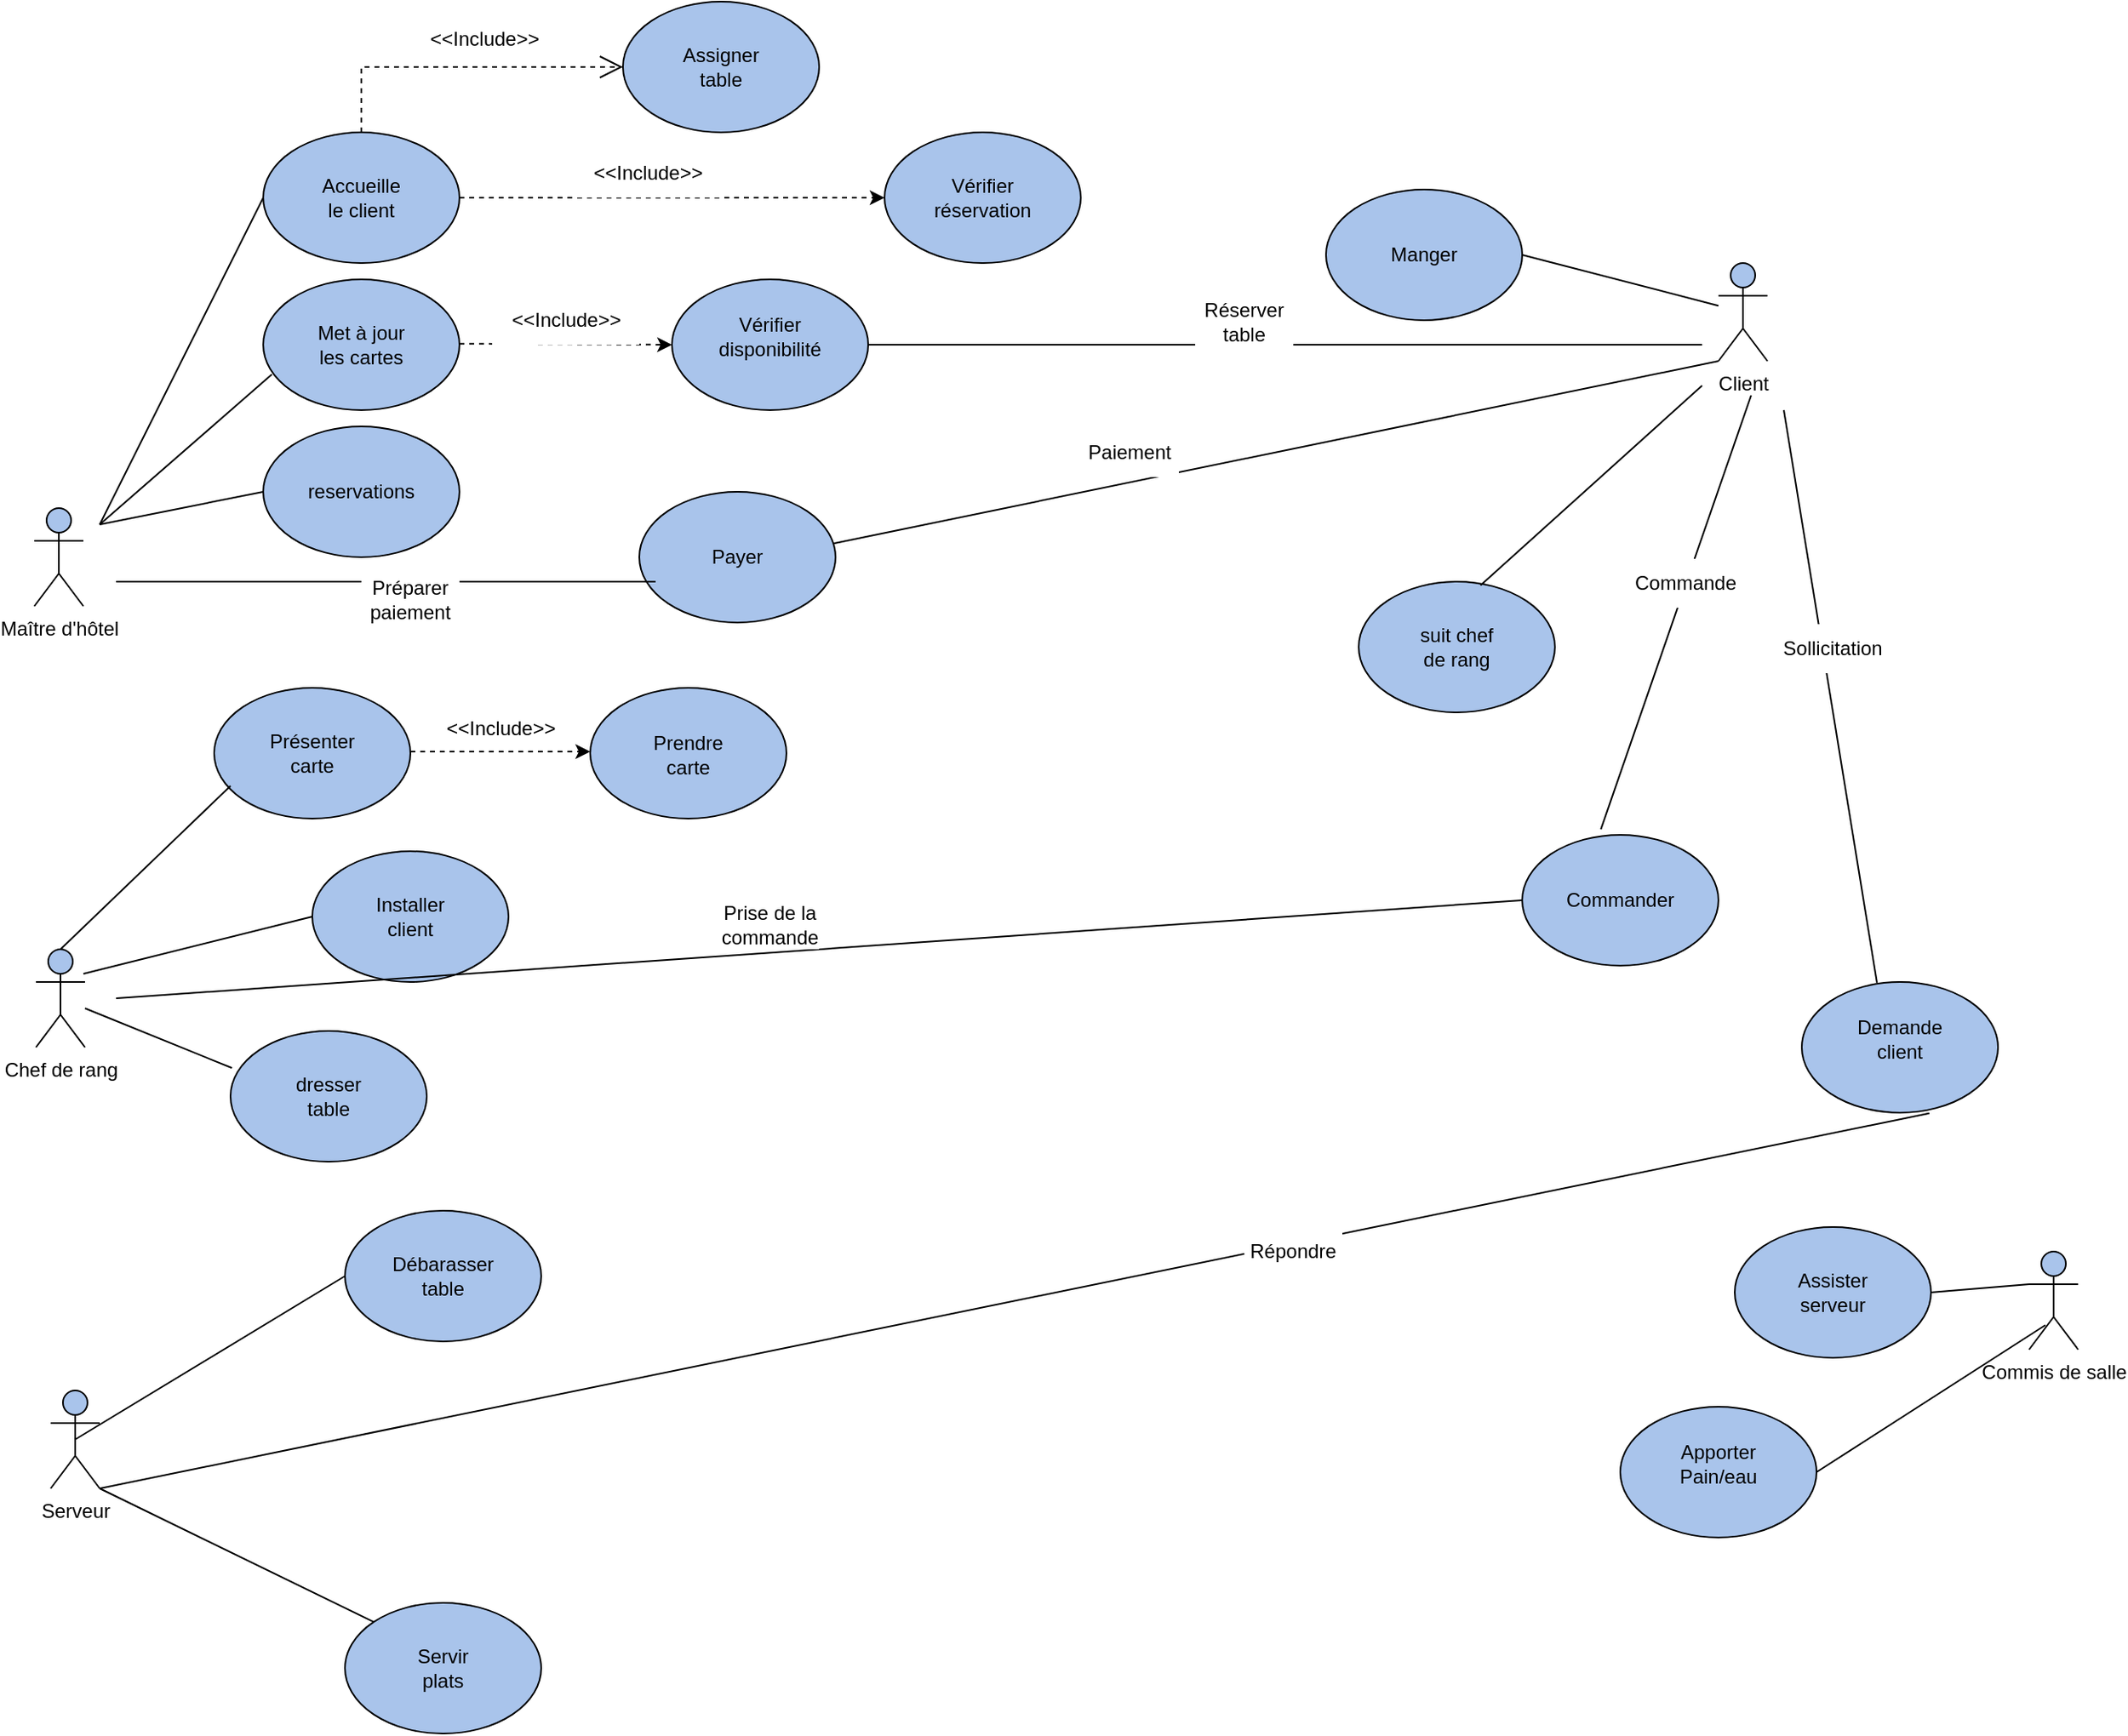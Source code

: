 <mxfile version="24.7.17">
  <diagram name="Page-1" id="WKOngSZHzuvmd_2RqOWL">
    <mxGraphModel dx="4381" dy="1012" grid="1" gridSize="10" guides="1" tooltips="1" connect="1" arrows="1" fold="1" page="1" pageScale="1" pageWidth="2339" pageHeight="3300" math="0" shadow="0">
      <root>
        <mxCell id="0" />
        <mxCell id="1" parent="0" />
        <mxCell id="QJltSQwK1lFXKoooa8Jk-1" value="Maître d&#39;hôtel" style="shape=umlActor;verticalLabelPosition=bottom;verticalAlign=top;html=1;outlineConnect=0;fillColor=#A9C4EB;" parent="1" vertex="1">
          <mxGeometry x="-2310" y="340" width="30" height="60" as="geometry" />
        </mxCell>
        <mxCell id="QJltSQwK1lFXKoooa8Jk-5" value="" style="ellipse;whiteSpace=wrap;html=1;fillColor=#A9C4EB;" parent="1" vertex="1">
          <mxGeometry x="-2170" y="110" width="120" height="80" as="geometry" />
        </mxCell>
        <mxCell id="QJltSQwK1lFXKoooa8Jk-6" value="Accueille le client" style="text;html=1;align=center;verticalAlign=middle;whiteSpace=wrap;rounded=0;fillColor=#A9C4EB;" parent="1" vertex="1">
          <mxGeometry x="-2140" y="135" width="60" height="30" as="geometry" />
        </mxCell>
        <mxCell id="QJltSQwK1lFXKoooa8Jk-7" value="" style="ellipse;whiteSpace=wrap;html=1;fillColor=#A9C4EB;" parent="1" vertex="1">
          <mxGeometry x="-2170" y="200" width="120" height="80" as="geometry" />
        </mxCell>
        <mxCell id="QJltSQwK1lFXKoooa8Jk-8" value="Met à jour les cartes" style="text;html=1;align=center;verticalAlign=middle;whiteSpace=wrap;rounded=0;fillColor=#A9C4EB;" parent="1" vertex="1">
          <mxGeometry x="-2140" y="225" width="60" height="30" as="geometry" />
        </mxCell>
        <mxCell id="QJltSQwK1lFXKoooa8Jk-9" value="" style="ellipse;whiteSpace=wrap;html=1;fillColor=#A9C4EB;" parent="1" vertex="1">
          <mxGeometry x="-1940" y="330" width="120" height="80" as="geometry" />
        </mxCell>
        <mxCell id="QJltSQwK1lFXKoooa8Jk-10" value="" style="ellipse;whiteSpace=wrap;html=1;fillColor=#A9C4EB;" parent="1" vertex="1">
          <mxGeometry x="-2170" y="290" width="120" height="80" as="geometry" />
        </mxCell>
        <mxCell id="QJltSQwK1lFXKoooa8Jk-11" value="reservations" style="text;html=1;align=center;verticalAlign=middle;whiteSpace=wrap;rounded=0;fillColor=#A9C4EB;" parent="1" vertex="1">
          <mxGeometry x="-2140" y="315" width="60" height="30" as="geometry" />
        </mxCell>
        <mxCell id="QJltSQwK1lFXKoooa8Jk-13" value="" style="endArrow=none;html=1;rounded=0;entryX=0;entryY=0.5;entryDx=0;entryDy=0;fillColor=#A9C4EB;" parent="1" target="QJltSQwK1lFXKoooa8Jk-5" edge="1">
          <mxGeometry width="50" height="50" relative="1" as="geometry">
            <mxPoint x="-2270" y="350" as="sourcePoint" />
            <mxPoint x="-2220" y="300" as="targetPoint" />
          </mxGeometry>
        </mxCell>
        <mxCell id="QJltSQwK1lFXKoooa8Jk-14" value="" style="endArrow=none;html=1;rounded=0;entryX=0.044;entryY=0.727;entryDx=0;entryDy=0;entryPerimeter=0;fillColor=#A9C4EB;" parent="1" target="QJltSQwK1lFXKoooa8Jk-7" edge="1">
          <mxGeometry width="50" height="50" relative="1" as="geometry">
            <mxPoint x="-2270" y="350" as="sourcePoint" />
            <mxPoint x="-2220" y="300" as="targetPoint" />
          </mxGeometry>
        </mxCell>
        <mxCell id="QJltSQwK1lFXKoooa8Jk-15" value="" style="endArrow=none;html=1;rounded=0;entryX=0;entryY=0.5;entryDx=0;entryDy=0;fillColor=#A9C4EB;" parent="1" target="QJltSQwK1lFXKoooa8Jk-10" edge="1">
          <mxGeometry width="50" height="50" relative="1" as="geometry">
            <mxPoint x="-2270" y="350" as="sourcePoint" />
            <mxPoint x="-2220" y="300" as="targetPoint" />
          </mxGeometry>
        </mxCell>
        <mxCell id="QJltSQwK1lFXKoooa8Jk-16" value="" style="line;strokeWidth=1;fillColor=#A9C4EB;align=left;verticalAlign=middle;spacingTop=-1;spacingLeft=3;spacingRight=3;rotatable=0;labelPosition=right;points=[];portConstraint=eastwest;strokeColor=inherit;" parent="1" vertex="1">
          <mxGeometry x="-2260" y="320" width="330" height="130" as="geometry" />
        </mxCell>
        <mxCell id="QJltSQwK1lFXKoooa8Jk-17" value="Payer" style="text;html=1;align=center;verticalAlign=middle;whiteSpace=wrap;rounded=0;fillColor=#A9C4EB;" parent="1" vertex="1">
          <mxGeometry x="-1910" y="355" width="60" height="30" as="geometry" />
        </mxCell>
        <mxCell id="QJltSQwK1lFXKoooa8Jk-18" value="Préparer paiement" style="text;html=1;align=center;verticalAlign=middle;whiteSpace=wrap;rounded=0;fillColor=#FFFFFF;" parent="1" vertex="1">
          <mxGeometry x="-2110" y="381" width="60" height="30" as="geometry" />
        </mxCell>
        <mxCell id="QJltSQwK1lFXKoooa8Jk-19" value="" style="endArrow=open;endFill=1;endSize=12;html=1;rounded=0;exitX=0.5;exitY=0;exitDx=0;exitDy=0;dashed=1;fillColor=#A9C4EB;" parent="1" source="QJltSQwK1lFXKoooa8Jk-5" edge="1">
          <mxGeometry width="160" relative="1" as="geometry">
            <mxPoint x="-2110" y="90" as="sourcePoint" />
            <mxPoint x="-1950" y="70" as="targetPoint" />
            <Array as="points">
              <mxPoint x="-2110" y="70" />
              <mxPoint x="-2030" y="70" />
            </Array>
          </mxGeometry>
        </mxCell>
        <mxCell id="QJltSQwK1lFXKoooa8Jk-21" value="&amp;lt;&amp;lt;Include&amp;gt;&amp;gt;" style="text;html=1;align=center;verticalAlign=middle;resizable=0;points=[];autosize=1;strokeColor=none;fillColor=#FFFFFF;" parent="1" vertex="1">
          <mxGeometry x="-2080" y="38" width="90" height="30" as="geometry" />
        </mxCell>
        <mxCell id="QJltSQwK1lFXKoooa8Jk-22" value="" style="ellipse;whiteSpace=wrap;html=1;fillColor=#A9C4EB;" parent="1" vertex="1">
          <mxGeometry x="-1950" y="30" width="120" height="80" as="geometry" />
        </mxCell>
        <mxCell id="QJltSQwK1lFXKoooa8Jk-23" value="Assigner table" style="text;html=1;align=center;verticalAlign=middle;whiteSpace=wrap;rounded=0;fillColor=#A9C4EB;" parent="1" vertex="1">
          <mxGeometry x="-1920" y="55" width="60" height="30" as="geometry" />
        </mxCell>
        <mxCell id="QJltSQwK1lFXKoooa8Jk-24" value="" style="ellipse;whiteSpace=wrap;html=1;fillColor=#A9C4EB;" parent="1" vertex="1">
          <mxGeometry x="-1790" y="110" width="120" height="80" as="geometry" />
        </mxCell>
        <mxCell id="QJltSQwK1lFXKoooa8Jk-25" value="Vérifier réservation" style="text;html=1;align=center;verticalAlign=middle;whiteSpace=wrap;rounded=0;fillColor=#A9C4EB;" parent="1" vertex="1">
          <mxGeometry x="-1760" y="135" width="60" height="30" as="geometry" />
        </mxCell>
        <mxCell id="QJltSQwK1lFXKoooa8Jk-26" value="" style="endArrow=classic;html=1;rounded=0;exitX=1;exitY=0.5;exitDx=0;exitDy=0;entryX=0;entryY=0.5;entryDx=0;entryDy=0;dashed=1;fillColor=#A9C4EB;" parent="1" source="QJltSQwK1lFXKoooa8Jk-5" target="QJltSQwK1lFXKoooa8Jk-24" edge="1">
          <mxGeometry width="50" height="50" relative="1" as="geometry">
            <mxPoint x="-1980" y="210" as="sourcePoint" />
            <mxPoint x="-1930" y="160" as="targetPoint" />
          </mxGeometry>
        </mxCell>
        <mxCell id="QJltSQwK1lFXKoooa8Jk-27" value="&amp;lt;&amp;lt;Include&amp;gt;&amp;gt;" style="text;html=1;align=center;verticalAlign=middle;resizable=0;points=[];autosize=1;strokeColor=none;fillColor=#FFFFFF;" parent="1" vertex="1">
          <mxGeometry x="-1980" y="120" width="90" height="30" as="geometry" />
        </mxCell>
        <mxCell id="QJltSQwK1lFXKoooa8Jk-28" value="" style="ellipse;whiteSpace=wrap;html=1;fillColor=#A9C4EB;" parent="1" vertex="1">
          <mxGeometry x="-1920" y="200" width="120" height="80" as="geometry" />
        </mxCell>
        <mxCell id="QJltSQwK1lFXKoooa8Jk-29" value="Vérifier disponibilité" style="text;html=1;align=center;verticalAlign=middle;whiteSpace=wrap;rounded=0;fillColor=#A9C4EB;" parent="1" vertex="1">
          <mxGeometry x="-1890" y="220" width="60" height="30" as="geometry" />
        </mxCell>
        <mxCell id="QJltSQwK1lFXKoooa8Jk-30" value="" style="endArrow=classic;html=1;rounded=0;exitX=1;exitY=0.5;exitDx=0;exitDy=0;dashed=1;fillColor=#A9C4EB;" parent="1" edge="1">
          <mxGeometry width="50" height="50" relative="1" as="geometry">
            <mxPoint x="-2050" y="239.33" as="sourcePoint" />
            <mxPoint x="-1920" y="240" as="targetPoint" />
          </mxGeometry>
        </mxCell>
        <mxCell id="QJltSQwK1lFXKoooa8Jk-31" value="&amp;lt;&amp;lt;Include&amp;gt;&amp;gt;" style="text;html=1;align=center;verticalAlign=middle;resizable=0;points=[];autosize=1;strokeColor=none;fillColor=#FFFFFF;" parent="1" vertex="1">
          <mxGeometry x="-2030" y="210" width="90" height="30" as="geometry" />
        </mxCell>
        <mxCell id="QJltSQwK1lFXKoooa8Jk-32" value="Client" style="shape=umlActor;verticalLabelPosition=bottom;verticalAlign=top;html=1;outlineConnect=0;fillColor=#A9C4EB;" parent="1" vertex="1">
          <mxGeometry x="-1280" y="190" width="30" height="60" as="geometry" />
        </mxCell>
        <mxCell id="QJltSQwK1lFXKoooa8Jk-33" value="" style="ellipse;whiteSpace=wrap;html=1;fillColor=#A9C4EB;" parent="1" vertex="1">
          <mxGeometry x="-1520" y="145" width="120" height="80" as="geometry" />
        </mxCell>
        <mxCell id="QJltSQwK1lFXKoooa8Jk-34" value="Manger" style="text;html=1;align=center;verticalAlign=middle;whiteSpace=wrap;rounded=0;fillColor=#A9C4EB;" parent="1" vertex="1">
          <mxGeometry x="-1490" y="170" width="60" height="30" as="geometry" />
        </mxCell>
        <mxCell id="QJltSQwK1lFXKoooa8Jk-35" value="" style="endArrow=none;html=1;rounded=0;exitX=1;exitY=0.5;exitDx=0;exitDy=0;fillColor=#A9C4EB;" parent="1" source="QJltSQwK1lFXKoooa8Jk-33" target="QJltSQwK1lFXKoooa8Jk-32" edge="1">
          <mxGeometry width="50" height="50" relative="1" as="geometry">
            <mxPoint x="-1400" y="320" as="sourcePoint" />
            <mxPoint x="-1350" y="270" as="targetPoint" />
          </mxGeometry>
        </mxCell>
        <mxCell id="QJltSQwK1lFXKoooa8Jk-36" value="" style="endArrow=none;html=1;rounded=0;exitX=1;exitY=0.5;exitDx=0;exitDy=0;fillColor=#A9C4EB;" parent="1" source="QJltSQwK1lFXKoooa8Jk-28" edge="1">
          <mxGeometry width="50" height="50" relative="1" as="geometry">
            <mxPoint x="-1710" y="210" as="sourcePoint" />
            <mxPoint x="-1290" y="240" as="targetPoint" />
            <Array as="points">
              <mxPoint x="-1340" y="240" />
            </Array>
          </mxGeometry>
        </mxCell>
        <mxCell id="QJltSQwK1lFXKoooa8Jk-37" value="Réserver table" style="text;html=1;align=center;verticalAlign=middle;whiteSpace=wrap;rounded=0;fillColor=#FFFFFF;" parent="1" vertex="1">
          <mxGeometry x="-1600" y="211" width="60" height="30" as="geometry" />
        </mxCell>
        <mxCell id="QJltSQwK1lFXKoooa8Jk-38" value="" style="endArrow=none;html=1;rounded=0;exitX=0.99;exitY=0.395;exitDx=0;exitDy=0;exitPerimeter=0;entryX=0;entryY=1;entryDx=0;entryDy=0;entryPerimeter=0;fillColor=#A9C4EB;" parent="1" source="QJltSQwK1lFXKoooa8Jk-9" target="QJltSQwK1lFXKoooa8Jk-32" edge="1">
          <mxGeometry width="50" height="50" relative="1" as="geometry">
            <mxPoint x="-1570" y="330" as="sourcePoint" />
            <mxPoint x="-1520" y="280" as="targetPoint" />
          </mxGeometry>
        </mxCell>
        <mxCell id="QJltSQwK1lFXKoooa8Jk-39" value="Paiement" style="text;html=1;align=center;verticalAlign=middle;whiteSpace=wrap;rounded=0;fillColor=#FFFFFF;" parent="1" vertex="1">
          <mxGeometry x="-1670" y="291" width="60" height="30" as="geometry" />
        </mxCell>
        <mxCell id="QJltSQwK1lFXKoooa8Jk-40" value="Chef de rang" style="shape=umlActor;verticalLabelPosition=bottom;verticalAlign=top;html=1;outlineConnect=0;fillColor=#A9C4EB;" parent="1" vertex="1">
          <mxGeometry x="-2309" y="610" width="30" height="60" as="geometry" />
        </mxCell>
        <mxCell id="QJltSQwK1lFXKoooa8Jk-41" value="" style="ellipse;whiteSpace=wrap;html=1;fillColor=#A9C4EB;" parent="1" vertex="1">
          <mxGeometry x="-2200" y="450" width="120" height="80" as="geometry" />
        </mxCell>
        <mxCell id="QJltSQwK1lFXKoooa8Jk-42" value="Présenter carte" style="text;html=1;align=center;verticalAlign=middle;whiteSpace=wrap;rounded=0;fillColor=#A9C4EB;" parent="1" vertex="1">
          <mxGeometry x="-2170" y="475" width="60" height="30" as="geometry" />
        </mxCell>
        <mxCell id="QJltSQwK1lFXKoooa8Jk-43" value="" style="ellipse;whiteSpace=wrap;html=1;fillColor=#A9C4EB;" parent="1" vertex="1">
          <mxGeometry x="-1970" y="450" width="120" height="80" as="geometry" />
        </mxCell>
        <mxCell id="QJltSQwK1lFXKoooa8Jk-44" value="Prendre carte" style="text;html=1;align=center;verticalAlign=middle;whiteSpace=wrap;rounded=0;fillColor=#A9C4EB;" parent="1" vertex="1">
          <mxGeometry x="-1940" y="476" width="60" height="30" as="geometry" />
        </mxCell>
        <mxCell id="QJltSQwK1lFXKoooa8Jk-45" value="" style="endArrow=none;html=1;rounded=0;entryX=0.5;entryY=0;entryDx=0;entryDy=0;entryPerimeter=0;fillColor=#A9C4EB;" parent="1" target="QJltSQwK1lFXKoooa8Jk-40" edge="1">
          <mxGeometry width="50" height="50" relative="1" as="geometry">
            <mxPoint x="-2190" y="510" as="sourcePoint" />
            <mxPoint x="-2290" y="580" as="targetPoint" />
          </mxGeometry>
        </mxCell>
        <mxCell id="QJltSQwK1lFXKoooa8Jk-46" value="" style="ellipse;whiteSpace=wrap;html=1;fillColor=#A9C4EB;" parent="1" vertex="1">
          <mxGeometry x="-2140" y="550" width="120" height="80" as="geometry" />
        </mxCell>
        <mxCell id="QJltSQwK1lFXKoooa8Jk-47" value="Installer client" style="text;html=1;align=center;verticalAlign=middle;whiteSpace=wrap;rounded=0;fillColor=#A9C4EB;" parent="1" vertex="1">
          <mxGeometry x="-2110" y="575" width="60" height="30" as="geometry" />
        </mxCell>
        <mxCell id="QJltSQwK1lFXKoooa8Jk-48" value="" style="endArrow=none;html=1;rounded=0;entryX=0;entryY=0.5;entryDx=0;entryDy=0;fillColor=#A9C4EB;" parent="1" target="QJltSQwK1lFXKoooa8Jk-46" edge="1">
          <mxGeometry width="50" height="50" relative="1" as="geometry">
            <mxPoint x="-2280" y="625" as="sourcePoint" />
            <mxPoint x="-2230" y="575" as="targetPoint" />
          </mxGeometry>
        </mxCell>
        <mxCell id="QJltSQwK1lFXKoooa8Jk-49" value="" style="ellipse;whiteSpace=wrap;html=1;fillColor=#A9C4EB;" parent="1" vertex="1">
          <mxGeometry x="-2190" y="660" width="120" height="80" as="geometry" />
        </mxCell>
        <mxCell id="QJltSQwK1lFXKoooa8Jk-50" value="dresser table" style="text;html=1;align=center;verticalAlign=middle;whiteSpace=wrap;rounded=0;fillColor=#A9C4EB;" parent="1" vertex="1">
          <mxGeometry x="-2160" y="685" width="60" height="30" as="geometry" />
        </mxCell>
        <mxCell id="QJltSQwK1lFXKoooa8Jk-51" value="" style="endArrow=none;html=1;rounded=0;entryX=0.007;entryY=0.283;entryDx=0;entryDy=0;entryPerimeter=0;fillColor=#A9C4EB;" parent="1" source="QJltSQwK1lFXKoooa8Jk-40" target="QJltSQwK1lFXKoooa8Jk-49" edge="1">
          <mxGeometry width="50" height="50" relative="1" as="geometry">
            <mxPoint x="-2279" y="690" as="sourcePoint" />
            <mxPoint x="-2208.289" y="640" as="targetPoint" />
          </mxGeometry>
        </mxCell>
        <mxCell id="QJltSQwK1lFXKoooa8Jk-52" value="" style="ellipse;whiteSpace=wrap;html=1;fillColor=#A9C4EB;" parent="1" vertex="1">
          <mxGeometry x="-1500" y="385" width="120" height="80" as="geometry" />
        </mxCell>
        <mxCell id="QJltSQwK1lFXKoooa8Jk-53" value="suit chef de rang" style="text;html=1;align=center;verticalAlign=middle;whiteSpace=wrap;rounded=0;fillColor=#A9C4EB;" parent="1" vertex="1">
          <mxGeometry x="-1470" y="410" width="60" height="30" as="geometry" />
        </mxCell>
        <mxCell id="QJltSQwK1lFXKoooa8Jk-54" value="" style="endArrow=none;html=1;rounded=0;exitX=0.621;exitY=0.028;exitDx=0;exitDy=0;exitPerimeter=0;fillColor=#A9C4EB;" parent="1" source="QJltSQwK1lFXKoooa8Jk-52" edge="1">
          <mxGeometry width="50" height="50" relative="1" as="geometry">
            <mxPoint x="-1340" y="315" as="sourcePoint" />
            <mxPoint x="-1290" y="265" as="targetPoint" />
          </mxGeometry>
        </mxCell>
        <mxCell id="QJltSQwK1lFXKoooa8Jk-55" value="" style="ellipse;whiteSpace=wrap;html=1;fillColor=#A9C4EB;" parent="1" vertex="1">
          <mxGeometry x="-1400" y="540" width="120" height="80" as="geometry" />
        </mxCell>
        <mxCell id="QJltSQwK1lFXKoooa8Jk-56" value="Commander" style="text;html=1;align=center;verticalAlign=middle;whiteSpace=wrap;rounded=0;fillColor=#A9C4EB;" parent="1" vertex="1">
          <mxGeometry x="-1370" y="565" width="60" height="30" as="geometry" />
        </mxCell>
        <mxCell id="QJltSQwK1lFXKoooa8Jk-57" value="" style="endArrow=none;html=1;rounded=0;exitX=0.401;exitY=-0.043;exitDx=0;exitDy=0;exitPerimeter=0;fillColor=#A9C4EB;" parent="1" source="QJltSQwK1lFXKoooa8Jk-55" edge="1">
          <mxGeometry width="50" height="50" relative="1" as="geometry">
            <mxPoint x="-1310" y="321" as="sourcePoint" />
            <mxPoint x="-1260" y="271" as="targetPoint" />
          </mxGeometry>
        </mxCell>
        <mxCell id="QJltSQwK1lFXKoooa8Jk-58" value="Commande" style="text;html=1;align=center;verticalAlign=middle;whiteSpace=wrap;rounded=0;fillColor=#FFFFFF;" parent="1" vertex="1">
          <mxGeometry x="-1330" y="371" width="60" height="30" as="geometry" />
        </mxCell>
        <mxCell id="QJltSQwK1lFXKoooa8Jk-59" value="" style="endArrow=none;html=1;rounded=0;entryX=0;entryY=0.5;entryDx=0;entryDy=0;fillColor=#A9C4EB;" parent="1" target="QJltSQwK1lFXKoooa8Jk-55" edge="1">
          <mxGeometry width="50" height="50" relative="1" as="geometry">
            <mxPoint x="-2260" y="640" as="sourcePoint" />
            <mxPoint x="-1910" y="560" as="targetPoint" />
          </mxGeometry>
        </mxCell>
        <mxCell id="QJltSQwK1lFXKoooa8Jk-60" value="Prise de la commande" style="text;html=1;align=center;verticalAlign=middle;whiteSpace=wrap;rounded=0;fillColor=#FFFFFF;" parent="1" vertex="1">
          <mxGeometry x="-1890" y="580" width="60" height="30" as="geometry" />
        </mxCell>
        <mxCell id="QJltSQwK1lFXKoooa8Jk-61" value="&amp;lt;&amp;lt;Include&amp;gt;&amp;gt;" style="text;html=1;align=center;verticalAlign=middle;resizable=0;points=[];autosize=1;strokeColor=none;fillColor=#FFFFFF;" parent="1" vertex="1">
          <mxGeometry x="-2070" y="460" width="90" height="30" as="geometry" />
        </mxCell>
        <mxCell id="QJltSQwK1lFXKoooa8Jk-63" value="" style="endArrow=classic;html=1;rounded=0;exitX=1;exitY=0.5;exitDx=0;exitDy=0;dashed=1;fillColor=#A9C4EB;" parent="1" edge="1">
          <mxGeometry width="50" height="50" relative="1" as="geometry">
            <mxPoint x="-2080" y="489" as="sourcePoint" />
            <mxPoint x="-1970" y="489" as="targetPoint" />
          </mxGeometry>
        </mxCell>
        <mxCell id="QJltSQwK1lFXKoooa8Jk-64" value="Serveur" style="shape=umlActor;verticalLabelPosition=bottom;verticalAlign=top;html=1;outlineConnect=0;fillColor=#A9C4EB;" parent="1" vertex="1">
          <mxGeometry x="-2300" y="880" width="30" height="60" as="geometry" />
        </mxCell>
        <mxCell id="QJltSQwK1lFXKoooa8Jk-65" value="" style="ellipse;whiteSpace=wrap;html=1;fillColor=#A9C4EB;" parent="1" vertex="1">
          <mxGeometry x="-2120" y="770" width="120" height="80" as="geometry" />
        </mxCell>
        <mxCell id="QJltSQwK1lFXKoooa8Jk-66" value="" style="endArrow=none;html=1;rounded=0;exitX=0.5;exitY=0.5;exitDx=0;exitDy=0;exitPerimeter=0;entryX=0;entryY=0.5;entryDx=0;entryDy=0;fillColor=#A9C4EB;" parent="1" source="QJltSQwK1lFXKoooa8Jk-64" target="QJltSQwK1lFXKoooa8Jk-65" edge="1">
          <mxGeometry width="50" height="50" relative="1" as="geometry">
            <mxPoint x="-2160" y="620" as="sourcePoint" />
            <mxPoint x="-2110" y="570" as="targetPoint" />
          </mxGeometry>
        </mxCell>
        <mxCell id="QJltSQwK1lFXKoooa8Jk-67" value="Débarasser table" style="text;html=1;align=center;verticalAlign=middle;whiteSpace=wrap;rounded=0;fillColor=#A9C4EB;" parent="1" vertex="1">
          <mxGeometry x="-2090" y="795" width="60" height="30" as="geometry" />
        </mxCell>
        <mxCell id="QJltSQwK1lFXKoooa8Jk-68" value="" style="ellipse;whiteSpace=wrap;html=1;fillColor=#A9C4EB;" parent="1" vertex="1">
          <mxGeometry x="-1229" y="630" width="120" height="80" as="geometry" />
        </mxCell>
        <mxCell id="QJltSQwK1lFXKoooa8Jk-69" value="Demande client" style="text;html=1;align=center;verticalAlign=middle;whiteSpace=wrap;rounded=0;fillColor=#A9C4EB;" parent="1" vertex="1">
          <mxGeometry x="-1199" y="650" width="60" height="30" as="geometry" />
        </mxCell>
        <mxCell id="QJltSQwK1lFXKoooa8Jk-70" value="" style="endArrow=none;html=1;rounded=0;exitX=0.383;exitY=0.005;exitDx=0;exitDy=0;exitPerimeter=0;fillColor=#A9C4EB;" parent="1" source="QJltSQwK1lFXKoooa8Jk-68" edge="1">
          <mxGeometry width="50" height="50" relative="1" as="geometry">
            <mxPoint x="-1190" y="620" as="sourcePoint" />
            <mxPoint x="-1240" y="280" as="targetPoint" />
          </mxGeometry>
        </mxCell>
        <mxCell id="QJltSQwK1lFXKoooa8Jk-71" value="Sollicitation" style="text;html=1;align=center;verticalAlign=middle;whiteSpace=wrap;rounded=0;fillColor=#FFFFFF;" parent="1" vertex="1">
          <mxGeometry x="-1240" y="411" width="60" height="30" as="geometry" />
        </mxCell>
        <mxCell id="QJltSQwK1lFXKoooa8Jk-72" value="" style="endArrow=none;html=1;rounded=0;exitX=1;exitY=1;exitDx=0;exitDy=0;exitPerimeter=0;entryX=0.65;entryY=1.005;entryDx=0;entryDy=0;entryPerimeter=0;fillColor=#A9C4EB;" parent="1" source="QJltSQwK1lFXKoooa8Jk-64" target="QJltSQwK1lFXKoooa8Jk-68" edge="1">
          <mxGeometry width="50" height="50" relative="1" as="geometry">
            <mxPoint x="-2070" y="940" as="sourcePoint" />
            <mxPoint x="-1760" y="790" as="targetPoint" />
          </mxGeometry>
        </mxCell>
        <mxCell id="QJltSQwK1lFXKoooa8Jk-73" value="Répondre" style="text;html=1;align=center;verticalAlign=middle;whiteSpace=wrap;rounded=0;fillColor=#FFFFFF;" parent="1" vertex="1">
          <mxGeometry x="-1570" y="780" width="60" height="30" as="geometry" />
        </mxCell>
        <mxCell id="QJltSQwK1lFXKoooa8Jk-74" value="" style="ellipse;whiteSpace=wrap;html=1;fillColor=#A9C4EB;" parent="1" vertex="1">
          <mxGeometry x="-2120" y="1010" width="120" height="80" as="geometry" />
        </mxCell>
        <mxCell id="QJltSQwK1lFXKoooa8Jk-75" value="Servir plats" style="text;html=1;align=center;verticalAlign=middle;whiteSpace=wrap;rounded=0;fillColor=#A9C4EB;" parent="1" vertex="1">
          <mxGeometry x="-2090" y="1035" width="60" height="30" as="geometry" />
        </mxCell>
        <mxCell id="QJltSQwK1lFXKoooa8Jk-76" value="" style="endArrow=none;html=1;rounded=0;exitX=1;exitY=1;exitDx=0;exitDy=0;exitPerimeter=0;entryX=0;entryY=0;entryDx=0;entryDy=0;fillColor=#A9C4EB;" parent="1" source="QJltSQwK1lFXKoooa8Jk-64" target="QJltSQwK1lFXKoooa8Jk-74" edge="1">
          <mxGeometry width="50" height="50" relative="1" as="geometry">
            <mxPoint x="-2240" y="1040" as="sourcePoint" />
            <mxPoint x="-2190" y="990" as="targetPoint" />
          </mxGeometry>
        </mxCell>
        <mxCell id="QJltSQwK1lFXKoooa8Jk-77" value="Commis de salle" style="shape=umlActor;verticalLabelPosition=bottom;verticalAlign=top;html=1;outlineConnect=0;fillColor=#A9C4EB;" parent="1" vertex="1">
          <mxGeometry x="-1090" y="795" width="30" height="60" as="geometry" />
        </mxCell>
        <mxCell id="QJltSQwK1lFXKoooa8Jk-78" value="" style="ellipse;whiteSpace=wrap;html=1;fillColor=#A9C4EB;" parent="1" vertex="1">
          <mxGeometry x="-1270" y="780" width="120" height="80" as="geometry" />
        </mxCell>
        <mxCell id="QJltSQwK1lFXKoooa8Jk-79" value="Assister serveur" style="text;html=1;align=center;verticalAlign=middle;whiteSpace=wrap;rounded=0;fillColor=#A9C4EB;" parent="1" vertex="1">
          <mxGeometry x="-1240" y="805" width="60" height="30" as="geometry" />
        </mxCell>
        <mxCell id="QJltSQwK1lFXKoooa8Jk-80" value="" style="endArrow=none;html=1;rounded=0;entryX=0;entryY=0.333;entryDx=0;entryDy=0;entryPerimeter=0;exitX=1;exitY=0.5;exitDx=0;exitDy=0;fillColor=#A9C4EB;" parent="1" source="QJltSQwK1lFXKoooa8Jk-78" target="QJltSQwK1lFXKoooa8Jk-77" edge="1">
          <mxGeometry width="50" height="50" relative="1" as="geometry">
            <mxPoint x="-1150" y="890" as="sourcePoint" />
            <mxPoint x="-1100" y="840" as="targetPoint" />
          </mxGeometry>
        </mxCell>
        <mxCell id="QJltSQwK1lFXKoooa8Jk-81" value="" style="ellipse;whiteSpace=wrap;html=1;fillColor=#A9C4EB;" parent="1" vertex="1">
          <mxGeometry x="-1340" y="890" width="120" height="80" as="geometry" />
        </mxCell>
        <mxCell id="QJltSQwK1lFXKoooa8Jk-82" value="Apporter Pain/eau" style="text;html=1;align=center;verticalAlign=middle;whiteSpace=wrap;rounded=0;fillColor=#A9C4EB;" parent="1" vertex="1">
          <mxGeometry x="-1310" y="910" width="60" height="30" as="geometry" />
        </mxCell>
        <mxCell id="QJltSQwK1lFXKoooa8Jk-83" value="" style="endArrow=none;html=1;rounded=0;exitX=1;exitY=0.5;exitDx=0;exitDy=0;fillColor=#A9C4EB;" parent="1" source="QJltSQwK1lFXKoooa8Jk-81" edge="1">
          <mxGeometry width="50" height="50" relative="1" as="geometry">
            <mxPoint x="-1130" y="890" as="sourcePoint" />
            <mxPoint x="-1080" y="840" as="targetPoint" />
          </mxGeometry>
        </mxCell>
      </root>
    </mxGraphModel>
  </diagram>
</mxfile>
